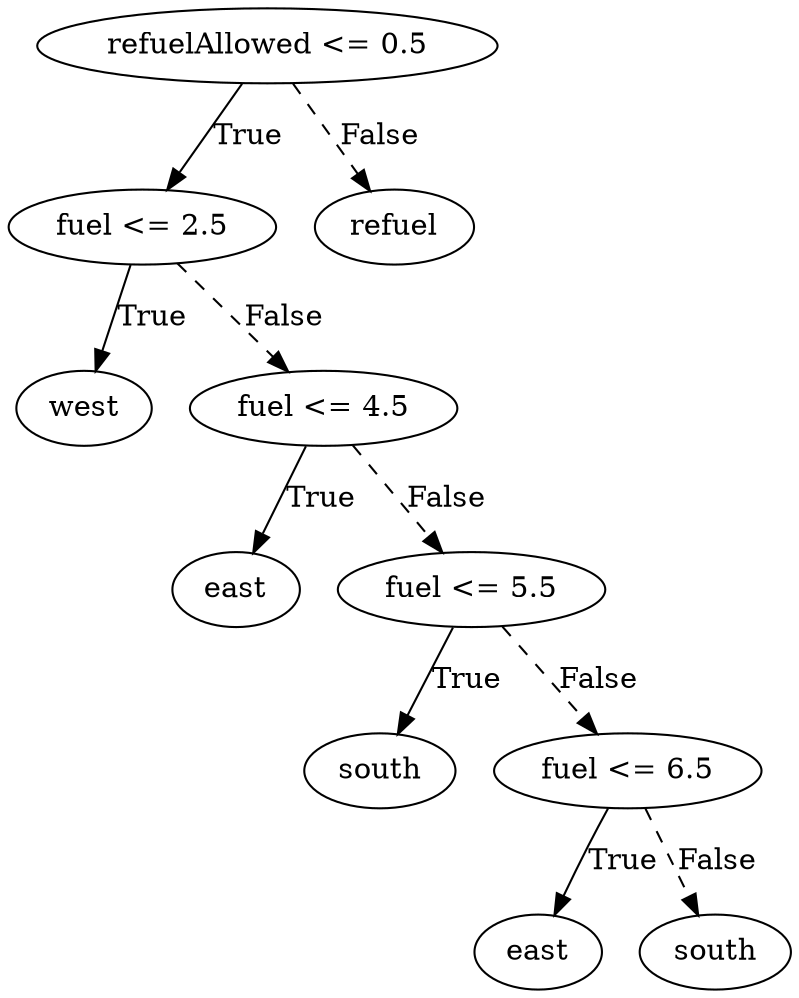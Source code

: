 digraph {
0 [label="refuelAllowed <= 0.5"];
1 [label="fuel <= 2.5"];
2 [label="west"];
1 -> 2 [label="True"];
3 [label="fuel <= 4.5"];
4 [label="east"];
3 -> 4 [label="True"];
5 [label="fuel <= 5.5"];
6 [label="south"];
5 -> 6 [label="True"];
7 [label="fuel <= 6.5"];
8 [label="east"];
7 -> 8 [label="True"];
9 [label="south"];
7 -> 9 [style="dashed", label="False"];
5 -> 7 [style="dashed", label="False"];
3 -> 5 [style="dashed", label="False"];
1 -> 3 [style="dashed", label="False"];
0 -> 1 [label="True"];
10 [label="refuel"];
0 -> 10 [style="dashed", label="False"];

}